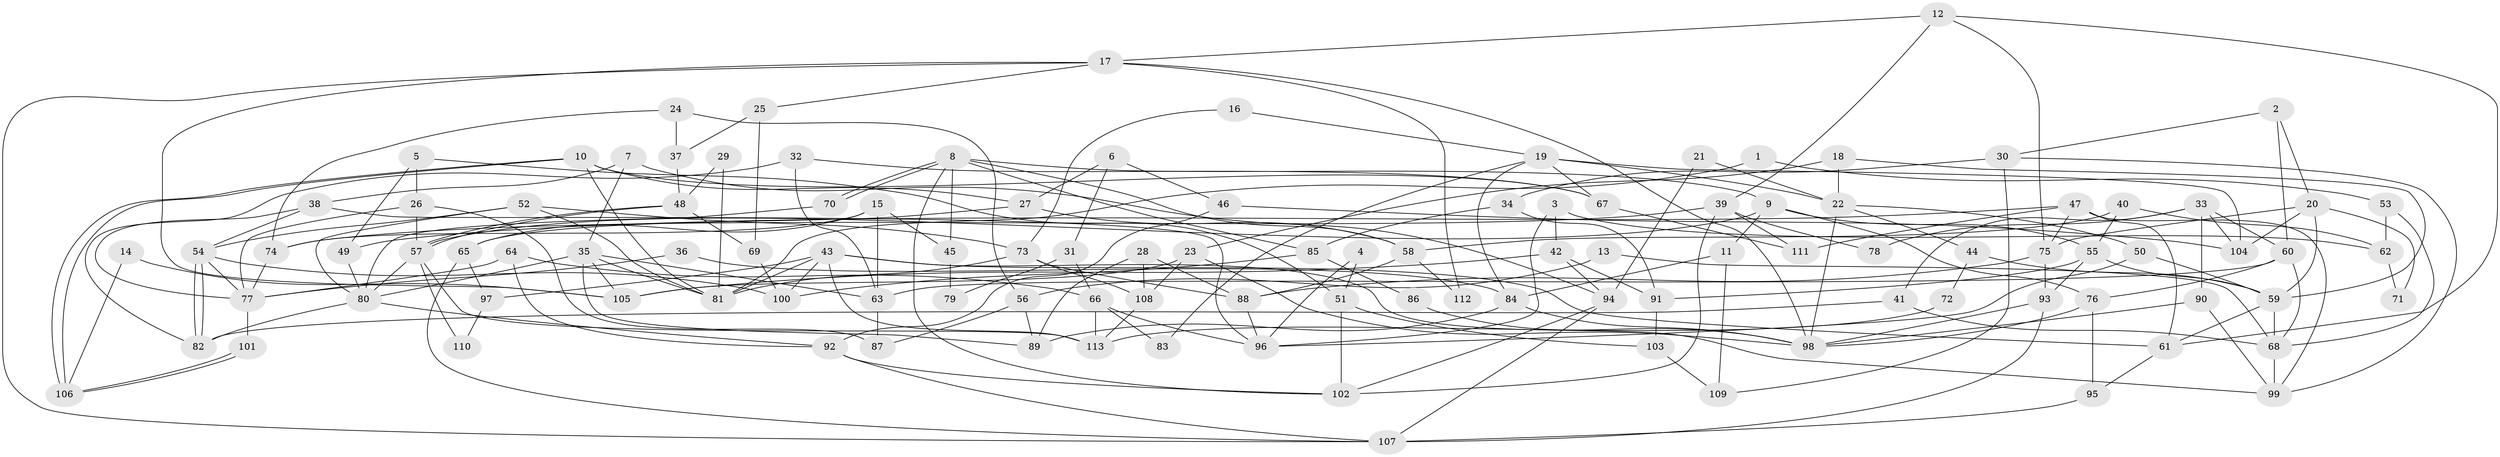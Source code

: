// coarse degree distribution, {5: 0.15555555555555556, 2: 0.2, 3: 0.24444444444444444, 4: 0.1111111111111111, 14: 0.044444444444444446, 6: 0.06666666666666667, 9: 0.06666666666666667, 11: 0.044444444444444446, 10: 0.022222222222222223, 7: 0.022222222222222223, 8: 0.022222222222222223}
// Generated by graph-tools (version 1.1) at 2025/54/03/04/25 21:54:35]
// undirected, 113 vertices, 226 edges
graph export_dot {
graph [start="1"]
  node [color=gray90,style=filled];
  1;
  2;
  3;
  4;
  5;
  6;
  7;
  8;
  9;
  10;
  11;
  12;
  13;
  14;
  15;
  16;
  17;
  18;
  19;
  20;
  21;
  22;
  23;
  24;
  25;
  26;
  27;
  28;
  29;
  30;
  31;
  32;
  33;
  34;
  35;
  36;
  37;
  38;
  39;
  40;
  41;
  42;
  43;
  44;
  45;
  46;
  47;
  48;
  49;
  50;
  51;
  52;
  53;
  54;
  55;
  56;
  57;
  58;
  59;
  60;
  61;
  62;
  63;
  64;
  65;
  66;
  67;
  68;
  69;
  70;
  71;
  72;
  73;
  74;
  75;
  76;
  77;
  78;
  79;
  80;
  81;
  82;
  83;
  84;
  85;
  86;
  87;
  88;
  89;
  90;
  91;
  92;
  93;
  94;
  95;
  96;
  97;
  98;
  99;
  100;
  101;
  102;
  103;
  104;
  105;
  106;
  107;
  108;
  109;
  110;
  111;
  112;
  113;
  1 -- 53;
  1 -- 81;
  2 -- 20;
  2 -- 60;
  2 -- 30;
  3 -- 96;
  3 -- 42;
  3 -- 62;
  4 -- 51;
  4 -- 96;
  5 -- 49;
  5 -- 26;
  5 -- 51;
  6 -- 46;
  6 -- 27;
  6 -- 31;
  7 -- 35;
  7 -- 94;
  7 -- 38;
  8 -- 70;
  8 -- 70;
  8 -- 102;
  8 -- 9;
  8 -- 45;
  8 -- 58;
  8 -- 85;
  9 -- 57;
  9 -- 11;
  9 -- 55;
  9 -- 76;
  10 -- 81;
  10 -- 106;
  10 -- 106;
  10 -- 27;
  10 -- 67;
  11 -- 84;
  11 -- 109;
  12 -- 17;
  12 -- 75;
  12 -- 39;
  12 -- 61;
  13 -- 68;
  13 -- 56;
  14 -- 105;
  14 -- 106;
  15 -- 63;
  15 -- 65;
  15 -- 45;
  15 -- 74;
  16 -- 73;
  16 -- 19;
  17 -- 105;
  17 -- 107;
  17 -- 25;
  17 -- 98;
  17 -- 112;
  18 -- 59;
  18 -- 22;
  18 -- 23;
  19 -- 22;
  19 -- 67;
  19 -- 83;
  19 -- 84;
  19 -- 104;
  20 -- 104;
  20 -- 59;
  20 -- 71;
  20 -- 75;
  21 -- 94;
  21 -- 22;
  22 -- 50;
  22 -- 98;
  22 -- 44;
  23 -- 98;
  23 -- 105;
  23 -- 108;
  24 -- 56;
  24 -- 74;
  24 -- 37;
  25 -- 37;
  25 -- 69;
  26 -- 57;
  26 -- 77;
  26 -- 87;
  27 -- 58;
  27 -- 65;
  28 -- 89;
  28 -- 108;
  28 -- 88;
  29 -- 48;
  29 -- 81;
  30 -- 34;
  30 -- 99;
  30 -- 109;
  31 -- 66;
  31 -- 79;
  32 -- 82;
  32 -- 67;
  32 -- 63;
  33 -- 60;
  33 -- 90;
  33 -- 41;
  33 -- 78;
  33 -- 104;
  34 -- 91;
  34 -- 85;
  35 -- 80;
  35 -- 81;
  35 -- 63;
  35 -- 89;
  35 -- 105;
  36 -- 84;
  36 -- 77;
  37 -- 48;
  38 -- 96;
  38 -- 54;
  38 -- 77;
  39 -- 74;
  39 -- 78;
  39 -- 102;
  39 -- 111;
  40 -- 55;
  40 -- 58;
  40 -- 62;
  41 -- 82;
  41 -- 68;
  42 -- 105;
  42 -- 91;
  42 -- 94;
  43 -- 61;
  43 -- 99;
  43 -- 81;
  43 -- 97;
  43 -- 100;
  43 -- 113;
  44 -- 59;
  44 -- 72;
  45 -- 79;
  46 -- 92;
  46 -- 104;
  47 -- 99;
  47 -- 75;
  47 -- 49;
  47 -- 61;
  47 -- 111;
  48 -- 69;
  48 -- 57;
  48 -- 57;
  49 -- 80;
  50 -- 59;
  50 -- 96;
  51 -- 102;
  51 -- 103;
  52 -- 54;
  52 -- 81;
  52 -- 73;
  52 -- 80;
  53 -- 68;
  53 -- 62;
  54 -- 82;
  54 -- 82;
  54 -- 77;
  54 -- 100;
  55 -- 93;
  55 -- 59;
  55 -- 91;
  56 -- 89;
  56 -- 87;
  57 -- 80;
  57 -- 110;
  57 -- 113;
  58 -- 88;
  58 -- 112;
  59 -- 61;
  59 -- 68;
  60 -- 68;
  60 -- 63;
  60 -- 76;
  61 -- 95;
  62 -- 71;
  63 -- 87;
  64 -- 92;
  64 -- 77;
  64 -- 66;
  65 -- 107;
  65 -- 97;
  66 -- 113;
  66 -- 83;
  66 -- 96;
  67 -- 111;
  68 -- 99;
  69 -- 100;
  70 -- 80;
  72 -- 113;
  73 -- 108;
  73 -- 81;
  73 -- 88;
  74 -- 77;
  75 -- 88;
  75 -- 93;
  76 -- 95;
  76 -- 98;
  77 -- 101;
  80 -- 92;
  80 -- 82;
  84 -- 98;
  84 -- 89;
  85 -- 100;
  85 -- 86;
  86 -- 98;
  88 -- 96;
  90 -- 99;
  90 -- 98;
  91 -- 103;
  92 -- 102;
  92 -- 107;
  93 -- 98;
  93 -- 107;
  94 -- 107;
  94 -- 102;
  95 -- 107;
  97 -- 110;
  101 -- 106;
  101 -- 106;
  103 -- 109;
  108 -- 113;
}
